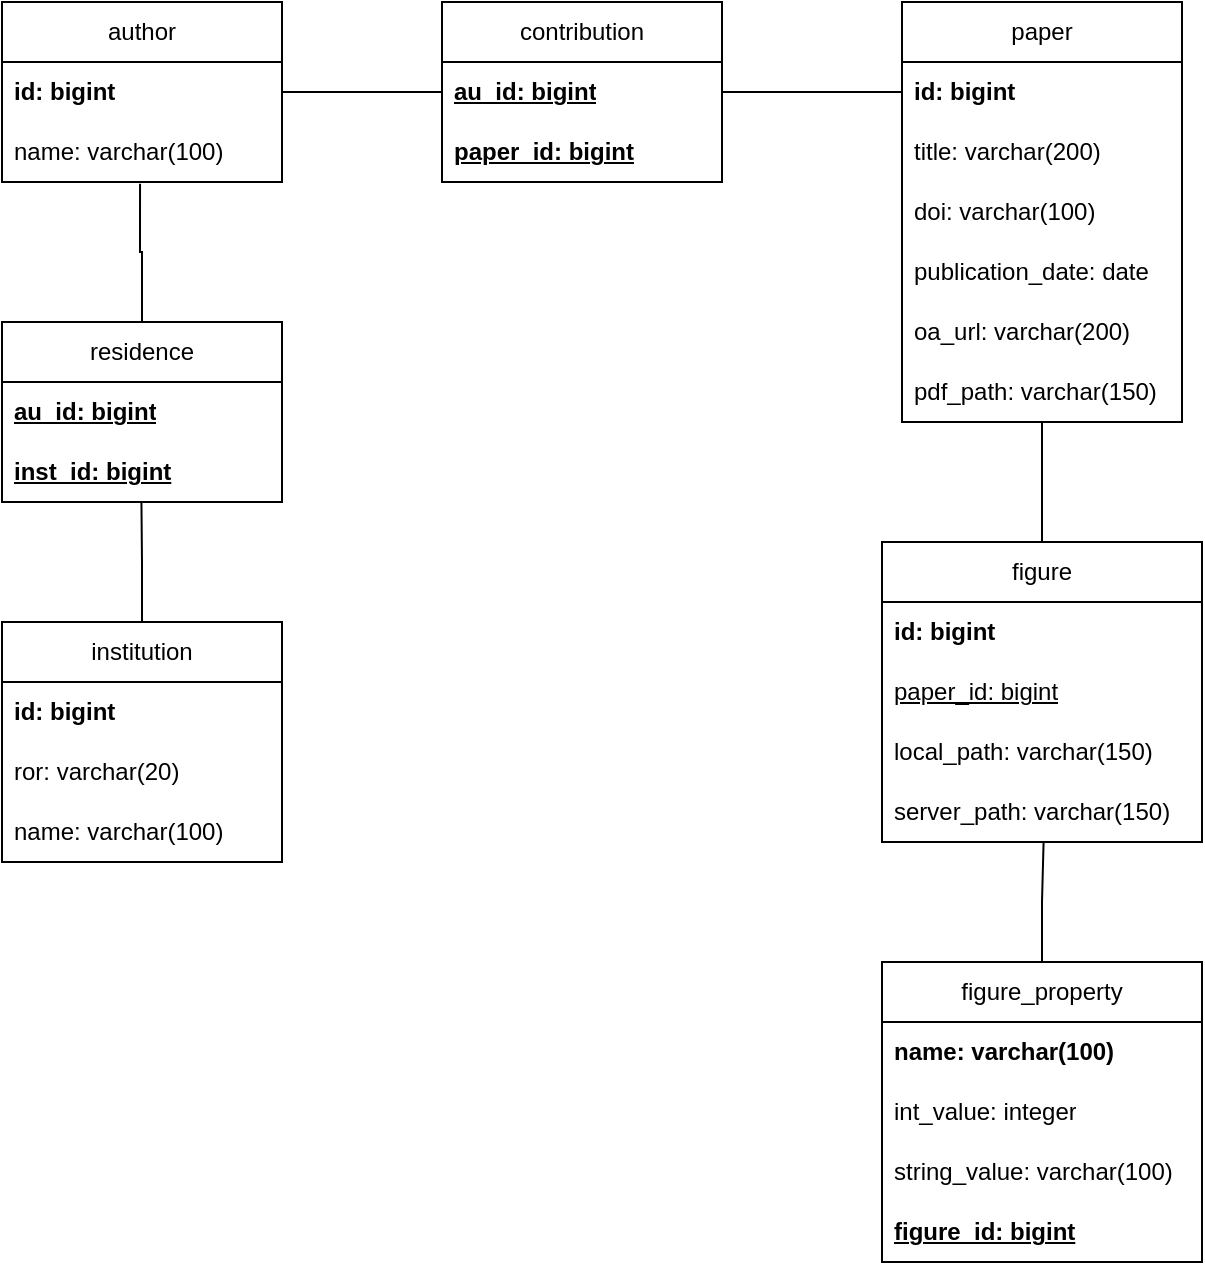 <mxfile version="24.2.5" type="device">
  <diagram name="Page-1" id="1xHX8GqyLsZurRjqF5bS">
    <mxGraphModel dx="1382" dy="797" grid="1" gridSize="10" guides="1" tooltips="1" connect="1" arrows="1" fold="1" page="1" pageScale="1" pageWidth="850" pageHeight="1100" math="0" shadow="0">
      <root>
        <mxCell id="0" />
        <mxCell id="1" parent="0" />
        <mxCell id="WejZ0_nLMeEpXrWjQL0p-39" style="edgeStyle=orthogonalEdgeStyle;rounded=0;orthogonalLoop=1;jettySize=auto;html=1;exitX=1;exitY=0.5;exitDx=0;exitDy=0;entryX=0;entryY=0.5;entryDx=0;entryDy=0;strokeColor=default;align=center;verticalAlign=middle;fontFamily=Helvetica;fontSize=11;fontColor=default;labelBackgroundColor=default;endArrow=none;endFill=0;" edge="1" parent="1" source="WejZ0_nLMeEpXrWjQL0p-1" target="WejZ0_nLMeEpXrWjQL0p-22">
          <mxGeometry relative="1" as="geometry" />
        </mxCell>
        <mxCell id="WejZ0_nLMeEpXrWjQL0p-1" value="author" style="swimlane;fontStyle=0;childLayout=stackLayout;horizontal=1;startSize=30;horizontalStack=0;resizeParent=1;resizeParentMax=0;resizeLast=0;collapsible=1;marginBottom=0;whiteSpace=wrap;html=1;" vertex="1" parent="1">
          <mxGeometry x="120" y="130" width="140" height="90" as="geometry" />
        </mxCell>
        <mxCell id="WejZ0_nLMeEpXrWjQL0p-2" value="&lt;b&gt;id: bigint&lt;/b&gt;" style="text;strokeColor=none;fillColor=none;align=left;verticalAlign=middle;spacingLeft=4;spacingRight=4;overflow=hidden;points=[[0,0.5],[1,0.5]];portConstraint=eastwest;rotatable=0;whiteSpace=wrap;html=1;" vertex="1" parent="WejZ0_nLMeEpXrWjQL0p-1">
          <mxGeometry y="30" width="140" height="30" as="geometry" />
        </mxCell>
        <mxCell id="WejZ0_nLMeEpXrWjQL0p-3" value="name: varchar(100)" style="text;strokeColor=none;fillColor=none;align=left;verticalAlign=middle;spacingLeft=4;spacingRight=4;overflow=hidden;points=[[0,0.5],[1,0.5]];portConstraint=eastwest;rotatable=0;whiteSpace=wrap;html=1;" vertex="1" parent="WejZ0_nLMeEpXrWjQL0p-1">
          <mxGeometry y="60" width="140" height="30" as="geometry" />
        </mxCell>
        <mxCell id="WejZ0_nLMeEpXrWjQL0p-6" value="&lt;div&gt;institution&lt;/div&gt;" style="swimlane;fontStyle=0;childLayout=stackLayout;horizontal=1;startSize=30;horizontalStack=0;resizeParent=1;resizeParentMax=0;resizeLast=0;collapsible=1;marginBottom=0;whiteSpace=wrap;html=1;" vertex="1" parent="1">
          <mxGeometry x="120" y="440" width="140" height="120" as="geometry" />
        </mxCell>
        <mxCell id="WejZ0_nLMeEpXrWjQL0p-7" value="&lt;b&gt;id: bigint&lt;/b&gt;" style="text;strokeColor=none;fillColor=none;align=left;verticalAlign=middle;spacingLeft=4;spacingRight=4;overflow=hidden;points=[[0,0.5],[1,0.5]];portConstraint=eastwest;rotatable=0;whiteSpace=wrap;html=1;" vertex="1" parent="WejZ0_nLMeEpXrWjQL0p-6">
          <mxGeometry y="30" width="140" height="30" as="geometry" />
        </mxCell>
        <mxCell id="WejZ0_nLMeEpXrWjQL0p-8" value="ror: varchar(20)" style="text;strokeColor=none;fillColor=none;align=left;verticalAlign=middle;spacingLeft=4;spacingRight=4;overflow=hidden;points=[[0,0.5],[1,0.5]];portConstraint=eastwest;rotatable=0;whiteSpace=wrap;html=1;" vertex="1" parent="WejZ0_nLMeEpXrWjQL0p-6">
          <mxGeometry y="60" width="140" height="30" as="geometry" />
        </mxCell>
        <mxCell id="WejZ0_nLMeEpXrWjQL0p-9" value="name: varchar(100)" style="text;strokeColor=none;fillColor=none;align=left;verticalAlign=middle;spacingLeft=4;spacingRight=4;overflow=hidden;points=[[0,0.5],[1,0.5]];portConstraint=eastwest;rotatable=0;whiteSpace=wrap;html=1;" vertex="1" parent="WejZ0_nLMeEpXrWjQL0p-6">
          <mxGeometry y="90" width="140" height="30" as="geometry" />
        </mxCell>
        <mxCell id="WejZ0_nLMeEpXrWjQL0p-10" value="residence" style="swimlane;fontStyle=0;childLayout=stackLayout;horizontal=1;startSize=30;horizontalStack=0;resizeParent=1;resizeParentMax=0;resizeLast=0;collapsible=1;marginBottom=0;whiteSpace=wrap;html=1;" vertex="1" parent="1">
          <mxGeometry x="120" y="290" width="140" height="90" as="geometry" />
        </mxCell>
        <mxCell id="WejZ0_nLMeEpXrWjQL0p-11" value="&lt;b&gt;&lt;u&gt;au_id: bigint&lt;/u&gt;&lt;/b&gt;" style="text;strokeColor=none;fillColor=none;align=left;verticalAlign=middle;spacingLeft=4;spacingRight=4;overflow=hidden;points=[[0,0.5],[1,0.5]];portConstraint=eastwest;rotatable=0;whiteSpace=wrap;html=1;" vertex="1" parent="WejZ0_nLMeEpXrWjQL0p-10">
          <mxGeometry y="30" width="140" height="30" as="geometry" />
        </mxCell>
        <mxCell id="WejZ0_nLMeEpXrWjQL0p-12" value="&lt;u&gt;&lt;b&gt;inst_id: bigint&lt;/b&gt;&lt;/u&gt;" style="text;strokeColor=none;fillColor=none;align=left;verticalAlign=middle;spacingLeft=4;spacingRight=4;overflow=hidden;points=[[0,0.5],[1,0.5]];portConstraint=eastwest;rotatable=0;whiteSpace=wrap;html=1;" vertex="1" parent="WejZ0_nLMeEpXrWjQL0p-10">
          <mxGeometry y="60" width="140" height="30" as="geometry" />
        </mxCell>
        <mxCell id="WejZ0_nLMeEpXrWjQL0p-14" value="paper" style="swimlane;fontStyle=0;childLayout=stackLayout;horizontal=1;startSize=30;horizontalStack=0;resizeParent=1;resizeParentMax=0;resizeLast=0;collapsible=1;marginBottom=0;whiteSpace=wrap;html=1;" vertex="1" parent="1">
          <mxGeometry x="570" y="130" width="140" height="210" as="geometry" />
        </mxCell>
        <mxCell id="WejZ0_nLMeEpXrWjQL0p-15" value="id: bigint" style="text;strokeColor=none;fillColor=none;align=left;verticalAlign=middle;spacingLeft=4;spacingRight=4;overflow=hidden;points=[[0,0.5],[1,0.5]];portConstraint=eastwest;rotatable=0;whiteSpace=wrap;html=1;fontStyle=1" vertex="1" parent="WejZ0_nLMeEpXrWjQL0p-14">
          <mxGeometry y="30" width="140" height="30" as="geometry" />
        </mxCell>
        <mxCell id="WejZ0_nLMeEpXrWjQL0p-16" value="title: varchar(200)" style="text;strokeColor=none;fillColor=none;align=left;verticalAlign=middle;spacingLeft=4;spacingRight=4;overflow=hidden;points=[[0,0.5],[1,0.5]];portConstraint=eastwest;rotatable=0;whiteSpace=wrap;html=1;" vertex="1" parent="WejZ0_nLMeEpXrWjQL0p-14">
          <mxGeometry y="60" width="140" height="30" as="geometry" />
        </mxCell>
        <mxCell id="WejZ0_nLMeEpXrWjQL0p-17" value="doi: varchar(100)" style="text;strokeColor=none;fillColor=none;align=left;verticalAlign=middle;spacingLeft=4;spacingRight=4;overflow=hidden;points=[[0,0.5],[1,0.5]];portConstraint=eastwest;rotatable=0;whiteSpace=wrap;html=1;" vertex="1" parent="WejZ0_nLMeEpXrWjQL0p-14">
          <mxGeometry y="90" width="140" height="30" as="geometry" />
        </mxCell>
        <mxCell id="WejZ0_nLMeEpXrWjQL0p-18" value="publication_date: date" style="text;strokeColor=none;fillColor=none;align=left;verticalAlign=middle;spacingLeft=4;spacingRight=4;overflow=hidden;points=[[0,0.5],[1,0.5]];portConstraint=eastwest;rotatable=0;whiteSpace=wrap;html=1;" vertex="1" parent="WejZ0_nLMeEpXrWjQL0p-14">
          <mxGeometry y="120" width="140" height="30" as="geometry" />
        </mxCell>
        <mxCell id="WejZ0_nLMeEpXrWjQL0p-20" value="oa_url: varchar(200)" style="text;strokeColor=none;fillColor=none;align=left;verticalAlign=middle;spacingLeft=4;spacingRight=4;overflow=hidden;points=[[0,0.5],[1,0.5]];portConstraint=eastwest;rotatable=0;whiteSpace=wrap;html=1;" vertex="1" parent="WejZ0_nLMeEpXrWjQL0p-14">
          <mxGeometry y="150" width="140" height="30" as="geometry" />
        </mxCell>
        <mxCell id="WejZ0_nLMeEpXrWjQL0p-19" value="pdf_path: varchar(150)" style="text;strokeColor=none;fillColor=none;align=left;verticalAlign=middle;spacingLeft=4;spacingRight=4;overflow=hidden;points=[[0,0.5],[1,0.5]];portConstraint=eastwest;rotatable=0;whiteSpace=wrap;html=1;" vertex="1" parent="WejZ0_nLMeEpXrWjQL0p-14">
          <mxGeometry y="180" width="140" height="30" as="geometry" />
        </mxCell>
        <mxCell id="WejZ0_nLMeEpXrWjQL0p-21" value="contribution" style="swimlane;fontStyle=0;childLayout=stackLayout;horizontal=1;startSize=30;horizontalStack=0;resizeParent=1;resizeParentMax=0;resizeLast=0;collapsible=1;marginBottom=0;whiteSpace=wrap;html=1;" vertex="1" parent="1">
          <mxGeometry x="340" y="130" width="140" height="90" as="geometry" />
        </mxCell>
        <mxCell id="WejZ0_nLMeEpXrWjQL0p-22" value="au_id: bigint" style="text;strokeColor=none;fillColor=none;align=left;verticalAlign=middle;spacingLeft=4;spacingRight=4;overflow=hidden;points=[[0,0.5],[1,0.5]];portConstraint=eastwest;rotatable=0;whiteSpace=wrap;html=1;fontStyle=5" vertex="1" parent="WejZ0_nLMeEpXrWjQL0p-21">
          <mxGeometry y="30" width="140" height="30" as="geometry" />
        </mxCell>
        <mxCell id="WejZ0_nLMeEpXrWjQL0p-23" value="paper_id: bigint" style="text;strokeColor=none;fillColor=none;align=left;verticalAlign=middle;spacingLeft=4;spacingRight=4;overflow=hidden;points=[[0,0.5],[1,0.5]];portConstraint=eastwest;rotatable=0;whiteSpace=wrap;html=1;fontStyle=5" vertex="1" parent="WejZ0_nLMeEpXrWjQL0p-21">
          <mxGeometry y="60" width="140" height="30" as="geometry" />
        </mxCell>
        <mxCell id="WejZ0_nLMeEpXrWjQL0p-25" value="&lt;div&gt;figure&lt;/div&gt;" style="swimlane;fontStyle=0;childLayout=stackLayout;horizontal=1;startSize=30;horizontalStack=0;resizeParent=1;resizeParentMax=0;resizeLast=0;collapsible=1;marginBottom=0;whiteSpace=wrap;html=1;" vertex="1" parent="1">
          <mxGeometry x="560" y="400" width="160" height="150" as="geometry" />
        </mxCell>
        <mxCell id="WejZ0_nLMeEpXrWjQL0p-26" value="id: bigint" style="text;strokeColor=none;fillColor=none;align=left;verticalAlign=middle;spacingLeft=4;spacingRight=4;overflow=hidden;points=[[0,0.5],[1,0.5]];portConstraint=eastwest;rotatable=0;whiteSpace=wrap;html=1;fontStyle=1" vertex="1" parent="WejZ0_nLMeEpXrWjQL0p-25">
          <mxGeometry y="30" width="160" height="30" as="geometry" />
        </mxCell>
        <mxCell id="WejZ0_nLMeEpXrWjQL0p-27" value="&lt;u&gt;paper_id: bigint&lt;/u&gt;" style="text;strokeColor=none;fillColor=none;align=left;verticalAlign=middle;spacingLeft=4;spacingRight=4;overflow=hidden;points=[[0,0.5],[1,0.5]];portConstraint=eastwest;rotatable=0;whiteSpace=wrap;html=1;" vertex="1" parent="WejZ0_nLMeEpXrWjQL0p-25">
          <mxGeometry y="60" width="160" height="30" as="geometry" />
        </mxCell>
        <mxCell id="WejZ0_nLMeEpXrWjQL0p-28" value="local_path: varchar(150)" style="text;strokeColor=none;fillColor=none;align=left;verticalAlign=middle;spacingLeft=4;spacingRight=4;overflow=hidden;points=[[0,0.5],[1,0.5]];portConstraint=eastwest;rotatable=0;whiteSpace=wrap;html=1;" vertex="1" parent="WejZ0_nLMeEpXrWjQL0p-25">
          <mxGeometry y="90" width="160" height="30" as="geometry" />
        </mxCell>
        <mxCell id="WejZ0_nLMeEpXrWjQL0p-30" value="server_path: varchar(150)" style="text;strokeColor=none;fillColor=none;align=left;verticalAlign=middle;spacingLeft=4;spacingRight=4;overflow=hidden;points=[[0,0.5],[1,0.5]];portConstraint=eastwest;rotatable=0;whiteSpace=wrap;html=1;" vertex="1" parent="WejZ0_nLMeEpXrWjQL0p-25">
          <mxGeometry y="120" width="160" height="30" as="geometry" />
        </mxCell>
        <mxCell id="WejZ0_nLMeEpXrWjQL0p-31" value="figure_property" style="swimlane;fontStyle=0;childLayout=stackLayout;horizontal=1;startSize=30;horizontalStack=0;resizeParent=1;resizeParentMax=0;resizeLast=0;collapsible=1;marginBottom=0;whiteSpace=wrap;html=1;" vertex="1" parent="1">
          <mxGeometry x="560" y="610" width="160" height="150" as="geometry" />
        </mxCell>
        <mxCell id="WejZ0_nLMeEpXrWjQL0p-32" value="&lt;b&gt;name: varchar(100)&lt;/b&gt;" style="text;strokeColor=none;fillColor=none;align=left;verticalAlign=middle;spacingLeft=4;spacingRight=4;overflow=hidden;points=[[0,0.5],[1,0.5]];portConstraint=eastwest;rotatable=0;whiteSpace=wrap;html=1;" vertex="1" parent="WejZ0_nLMeEpXrWjQL0p-31">
          <mxGeometry y="30" width="160" height="30" as="geometry" />
        </mxCell>
        <mxCell id="WejZ0_nLMeEpXrWjQL0p-33" value="int_value: integer" style="text;strokeColor=none;fillColor=none;align=left;verticalAlign=middle;spacingLeft=4;spacingRight=4;overflow=hidden;points=[[0,0.5],[1,0.5]];portConstraint=eastwest;rotatable=0;whiteSpace=wrap;html=1;" vertex="1" parent="WejZ0_nLMeEpXrWjQL0p-31">
          <mxGeometry y="60" width="160" height="30" as="geometry" />
        </mxCell>
        <mxCell id="WejZ0_nLMeEpXrWjQL0p-34" value="string_value: varchar(100)" style="text;strokeColor=none;fillColor=none;align=left;verticalAlign=middle;spacingLeft=4;spacingRight=4;overflow=hidden;points=[[0,0.5],[1,0.5]];portConstraint=eastwest;rotatable=0;whiteSpace=wrap;html=1;" vertex="1" parent="WejZ0_nLMeEpXrWjQL0p-31">
          <mxGeometry y="90" width="160" height="30" as="geometry" />
        </mxCell>
        <mxCell id="WejZ0_nLMeEpXrWjQL0p-35" value="&lt;u&gt;&lt;b&gt;figure_id: bigint&lt;/b&gt;&lt;/u&gt;" style="text;strokeColor=none;fillColor=none;align=left;verticalAlign=middle;spacingLeft=4;spacingRight=4;overflow=hidden;points=[[0,0.5],[1,0.5]];portConstraint=eastwest;rotatable=0;whiteSpace=wrap;html=1;" vertex="1" parent="WejZ0_nLMeEpXrWjQL0p-31">
          <mxGeometry y="120" width="160" height="30" as="geometry" />
        </mxCell>
        <mxCell id="WejZ0_nLMeEpXrWjQL0p-37" style="edgeStyle=orthogonalEdgeStyle;rounded=0;orthogonalLoop=1;jettySize=auto;html=1;exitX=0.5;exitY=0;exitDx=0;exitDy=0;entryX=0.493;entryY=1.031;entryDx=0;entryDy=0;entryPerimeter=0;endArrow=none;endFill=0;" edge="1" parent="1" source="WejZ0_nLMeEpXrWjQL0p-10" target="WejZ0_nLMeEpXrWjQL0p-3">
          <mxGeometry relative="1" as="geometry" />
        </mxCell>
        <mxCell id="WejZ0_nLMeEpXrWjQL0p-38" style="edgeStyle=orthogonalEdgeStyle;rounded=0;orthogonalLoop=1;jettySize=auto;html=1;exitX=0.5;exitY=0;exitDx=0;exitDy=0;entryX=0.498;entryY=1.008;entryDx=0;entryDy=0;entryPerimeter=0;strokeColor=default;align=center;verticalAlign=middle;fontFamily=Helvetica;fontSize=11;fontColor=default;labelBackgroundColor=default;endArrow=none;endFill=0;" edge="1" parent="1" source="WejZ0_nLMeEpXrWjQL0p-6" target="WejZ0_nLMeEpXrWjQL0p-12">
          <mxGeometry relative="1" as="geometry" />
        </mxCell>
        <mxCell id="WejZ0_nLMeEpXrWjQL0p-40" style="edgeStyle=orthogonalEdgeStyle;rounded=0;orthogonalLoop=1;jettySize=auto;html=1;exitX=1;exitY=0.5;exitDx=0;exitDy=0;entryX=0;entryY=0.5;entryDx=0;entryDy=0;strokeColor=default;align=center;verticalAlign=middle;fontFamily=Helvetica;fontSize=11;fontColor=default;labelBackgroundColor=default;endArrow=none;endFill=0;" edge="1" parent="1" source="WejZ0_nLMeEpXrWjQL0p-22" target="WejZ0_nLMeEpXrWjQL0p-15">
          <mxGeometry relative="1" as="geometry" />
        </mxCell>
        <mxCell id="WejZ0_nLMeEpXrWjQL0p-41" style="edgeStyle=orthogonalEdgeStyle;rounded=0;orthogonalLoop=1;jettySize=auto;html=1;exitX=0.5;exitY=0;exitDx=0;exitDy=0;entryX=0.5;entryY=1.008;entryDx=0;entryDy=0;entryPerimeter=0;strokeColor=default;align=center;verticalAlign=middle;fontFamily=Helvetica;fontSize=11;fontColor=default;labelBackgroundColor=default;endArrow=none;endFill=0;" edge="1" parent="1" source="WejZ0_nLMeEpXrWjQL0p-25" target="WejZ0_nLMeEpXrWjQL0p-19">
          <mxGeometry relative="1" as="geometry" />
        </mxCell>
        <mxCell id="WejZ0_nLMeEpXrWjQL0p-42" style="edgeStyle=orthogonalEdgeStyle;rounded=0;orthogonalLoop=1;jettySize=auto;html=1;exitX=0.5;exitY=0;exitDx=0;exitDy=0;entryX=0.505;entryY=0.997;entryDx=0;entryDy=0;entryPerimeter=0;strokeColor=default;align=center;verticalAlign=middle;fontFamily=Helvetica;fontSize=11;fontColor=default;labelBackgroundColor=default;endArrow=none;endFill=0;" edge="1" parent="1" source="WejZ0_nLMeEpXrWjQL0p-31" target="WejZ0_nLMeEpXrWjQL0p-30">
          <mxGeometry relative="1" as="geometry" />
        </mxCell>
      </root>
    </mxGraphModel>
  </diagram>
</mxfile>
